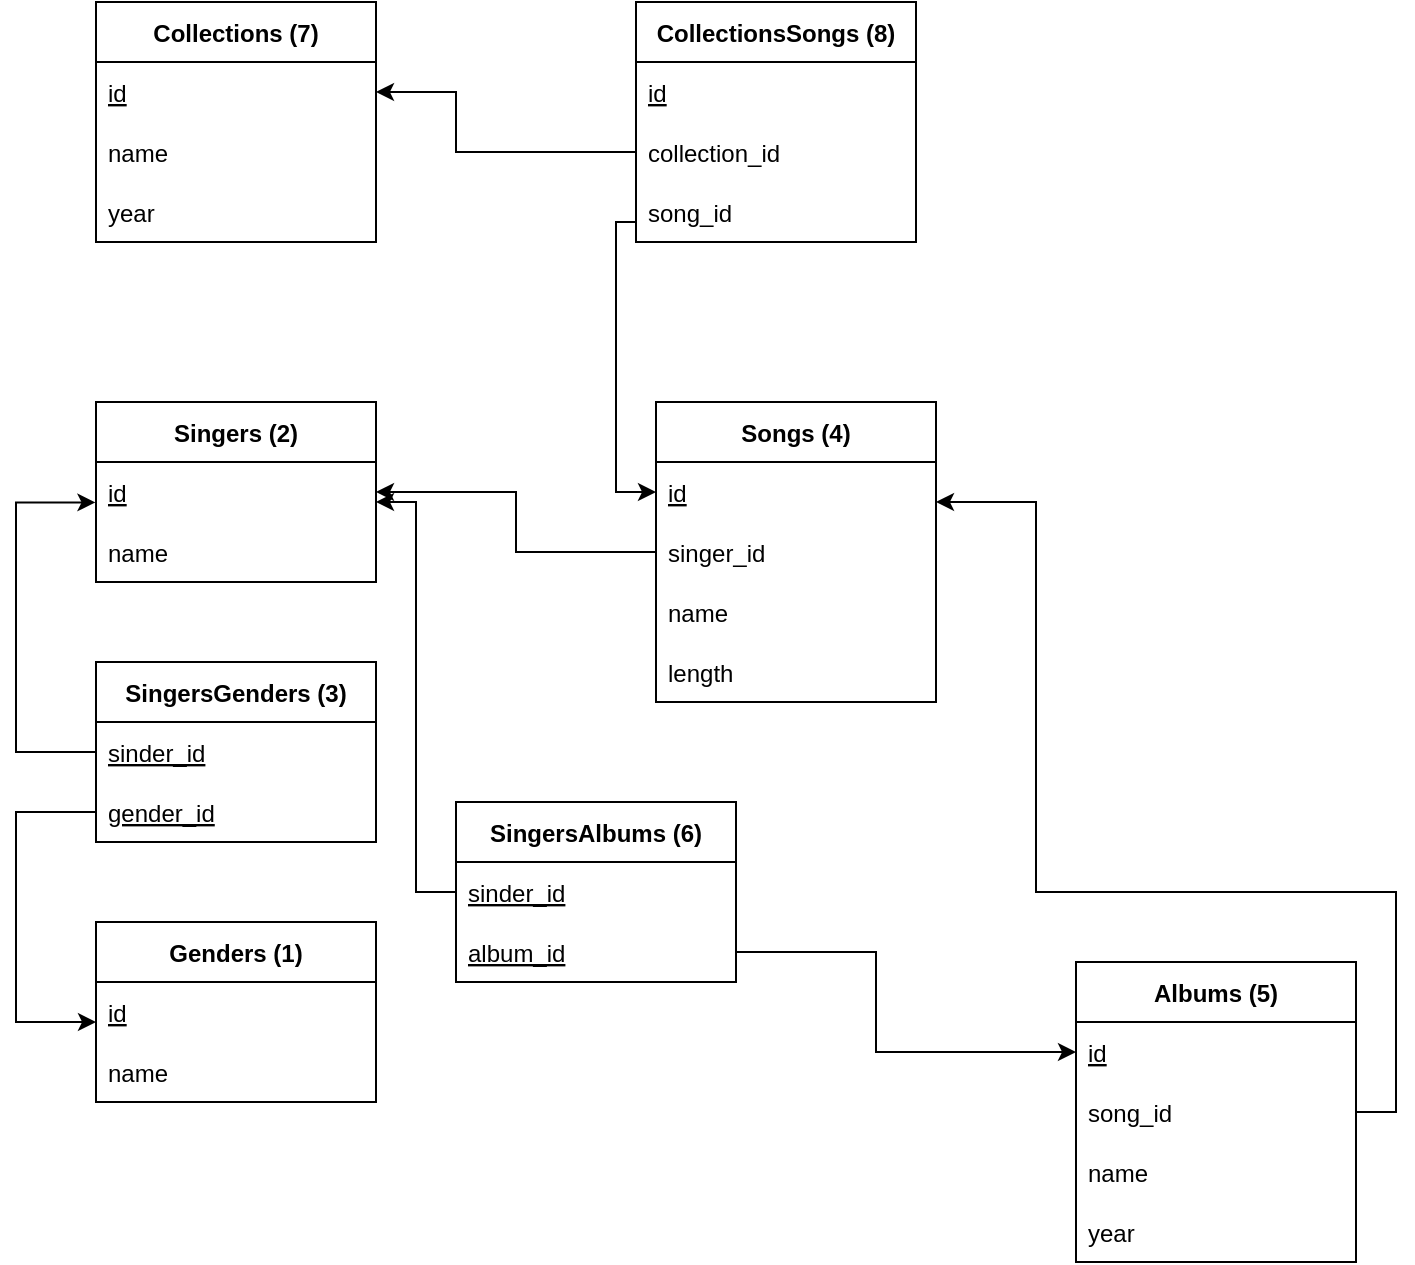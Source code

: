 <mxfile version="15.8.9" type="device"><diagram id="PKQ9DA3fJWZZ1xlcqoAM" name="Page-1"><mxGraphModel dx="1259" dy="699" grid="1" gridSize="10" guides="1" tooltips="1" connect="1" arrows="1" fold="1" page="1" pageScale="1" pageWidth="827" pageHeight="1169" background="#ffffff" math="0" shadow="0"><root><mxCell id="0"/><mxCell id="1" parent="0"/><mxCell id="Tmku4NTVN-vOvjJifDed-5" value="Albums (5)" style="swimlane;fontStyle=1;childLayout=stackLayout;horizontal=1;startSize=30;horizontalStack=0;resizeParent=1;resizeParentMax=0;resizeLast=0;collapsible=1;marginBottom=0;" parent="1" vertex="1"><mxGeometry x="570" y="520" width="140" height="150" as="geometry"><mxRectangle x="340" y="240" width="80" height="30" as="alternateBounds"/></mxGeometry></mxCell><mxCell id="Tmku4NTVN-vOvjJifDed-6" value="id" style="text;strokeColor=none;fillColor=none;align=left;verticalAlign=middle;spacingLeft=4;spacingRight=4;overflow=hidden;points=[[0,0.5],[1,0.5]];portConstraint=eastwest;rotatable=0;fontStyle=4" parent="Tmku4NTVN-vOvjJifDed-5" vertex="1"><mxGeometry y="30" width="140" height="30" as="geometry"/></mxCell><mxCell id="Tmku4NTVN-vOvjJifDed-7" value="song_id" style="text;strokeColor=none;fillColor=none;align=left;verticalAlign=middle;spacingLeft=4;spacingRight=4;overflow=hidden;points=[[0,0.5],[1,0.5]];portConstraint=eastwest;rotatable=0;" parent="Tmku4NTVN-vOvjJifDed-5" vertex="1"><mxGeometry y="60" width="140" height="30" as="geometry"/></mxCell><mxCell id="Tmku4NTVN-vOvjJifDed-17" value="name" style="text;strokeColor=none;fillColor=none;align=left;verticalAlign=middle;spacingLeft=4;spacingRight=4;overflow=hidden;points=[[0,0.5],[1,0.5]];portConstraint=eastwest;rotatable=0;" parent="Tmku4NTVN-vOvjJifDed-5" vertex="1"><mxGeometry y="90" width="140" height="30" as="geometry"/></mxCell><mxCell id="Tmku4NTVN-vOvjJifDed-8" value="year" style="text;strokeColor=none;fillColor=none;align=left;verticalAlign=middle;spacingLeft=4;spacingRight=4;overflow=hidden;points=[[0,0.5],[1,0.5]];portConstraint=eastwest;rotatable=0;" parent="Tmku4NTVN-vOvjJifDed-5" vertex="1"><mxGeometry y="120" width="140" height="30" as="geometry"/></mxCell><mxCell id="Tmku4NTVN-vOvjJifDed-9" value="Singers (2)" style="swimlane;fontStyle=1;childLayout=stackLayout;horizontal=1;startSize=30;horizontalStack=0;resizeParent=1;resizeParentMax=0;resizeLast=0;collapsible=1;marginBottom=0;" parent="1" vertex="1"><mxGeometry x="80" y="240" width="140" height="90" as="geometry"/></mxCell><mxCell id="Tmku4NTVN-vOvjJifDed-10" value="id" style="text;strokeColor=none;fillColor=none;align=left;verticalAlign=middle;spacingLeft=4;spacingRight=4;overflow=hidden;points=[[0,0.5],[1,0.5]];portConstraint=eastwest;rotatable=0;fontStyle=4" parent="Tmku4NTVN-vOvjJifDed-9" vertex="1"><mxGeometry y="30" width="140" height="30" as="geometry"/></mxCell><mxCell id="Tmku4NTVN-vOvjJifDed-11" value="name" style="text;align=left;verticalAlign=middle;spacingLeft=4;spacingRight=4;overflow=hidden;points=[[0,0.5],[1,0.5]];portConstraint=eastwest;rotatable=0;" parent="Tmku4NTVN-vOvjJifDed-9" vertex="1"><mxGeometry y="60" width="140" height="30" as="geometry"/></mxCell><mxCell id="Tmku4NTVN-vOvjJifDed-26" value="Songs (4)" style="swimlane;fontStyle=1;childLayout=stackLayout;horizontal=1;startSize=30;horizontalStack=0;resizeParent=1;resizeParentMax=0;resizeLast=0;collapsible=1;marginBottom=0;" parent="1" vertex="1"><mxGeometry x="360" y="240" width="140" height="150" as="geometry"><mxRectangle x="340" y="240" width="80" height="30" as="alternateBounds"/></mxGeometry></mxCell><mxCell id="Tmku4NTVN-vOvjJifDed-27" value="id" style="text;strokeColor=none;fillColor=none;align=left;verticalAlign=middle;spacingLeft=4;spacingRight=4;overflow=hidden;points=[[0,0.5],[1,0.5]];portConstraint=eastwest;rotatable=0;opacity=0;fontStyle=4" parent="Tmku4NTVN-vOvjJifDed-26" vertex="1"><mxGeometry y="30" width="140" height="30" as="geometry"/></mxCell><mxCell id="Tmku4NTVN-vOvjJifDed-28" value="singer_id" style="text;strokeColor=none;fillColor=none;align=left;verticalAlign=middle;spacingLeft=4;spacingRight=4;overflow=hidden;points=[[0,0.5],[1,0.5]];portConstraint=eastwest;rotatable=0;opacity=0;" parent="Tmku4NTVN-vOvjJifDed-26" vertex="1"><mxGeometry y="60" width="140" height="30" as="geometry"/></mxCell><mxCell id="Tmku4NTVN-vOvjJifDed-29" value="name" style="text;strokeColor=none;fillColor=none;align=left;verticalAlign=middle;spacingLeft=4;spacingRight=4;overflow=hidden;points=[[0,0.5],[1,0.5]];portConstraint=eastwest;rotatable=0;" parent="Tmku4NTVN-vOvjJifDed-26" vertex="1"><mxGeometry y="90" width="140" height="30" as="geometry"/></mxCell><mxCell id="Tmku4NTVN-vOvjJifDed-30" value="length" style="text;strokeColor=none;fillColor=#FFFFFF;align=left;verticalAlign=middle;spacingLeft=4;spacingRight=4;overflow=hidden;points=[[0,0.5],[1,0.5]];portConstraint=eastwest;rotatable=0;opacity=0;" parent="Tmku4NTVN-vOvjJifDed-26" vertex="1"><mxGeometry y="120" width="140" height="30" as="geometry"/></mxCell><mxCell id="Tmku4NTVN-vOvjJifDed-31" style="edgeStyle=orthogonalEdgeStyle;rounded=0;orthogonalLoop=1;jettySize=auto;html=1;entryX=1;entryY=0.5;entryDx=0;entryDy=0;" parent="1" source="Tmku4NTVN-vOvjJifDed-28" target="Tmku4NTVN-vOvjJifDed-10" edge="1"><mxGeometry relative="1" as="geometry"><mxPoint x="430" y="220" as="targetPoint"/></mxGeometry></mxCell><mxCell id="jDcy1Du6pcmRhsrV8c5H-1" value="Genders (1)" style="swimlane;fontStyle=1;childLayout=stackLayout;horizontal=1;startSize=30;horizontalStack=0;resizeParent=1;resizeParentMax=0;resizeLast=0;collapsible=1;marginBottom=0;" vertex="1" parent="1"><mxGeometry x="80" y="500" width="140" height="90" as="geometry"/></mxCell><mxCell id="jDcy1Du6pcmRhsrV8c5H-2" value="id" style="text;strokeColor=none;fillColor=none;align=left;verticalAlign=middle;spacingLeft=4;spacingRight=4;overflow=hidden;points=[[0,0.5],[1,0.5]];portConstraint=eastwest;rotatable=0;fontStyle=4" vertex="1" parent="jDcy1Du6pcmRhsrV8c5H-1"><mxGeometry y="30" width="140" height="30" as="geometry"/></mxCell><mxCell id="jDcy1Du6pcmRhsrV8c5H-3" value="name" style="text;align=left;verticalAlign=middle;spacingLeft=4;spacingRight=4;overflow=hidden;points=[[0,0.5],[1,0.5]];portConstraint=eastwest;rotatable=0;" vertex="1" parent="jDcy1Du6pcmRhsrV8c5H-1"><mxGeometry y="60" width="140" height="30" as="geometry"/></mxCell><mxCell id="jDcy1Du6pcmRhsrV8c5H-4" value="SingersGenders (3)" style="swimlane;fontStyle=1;childLayout=stackLayout;horizontal=1;startSize=30;horizontalStack=0;resizeParent=1;resizeParentMax=0;resizeLast=0;collapsible=1;marginBottom=0;" vertex="1" parent="1"><mxGeometry x="80" y="370" width="140" height="90" as="geometry"/></mxCell><mxCell id="jDcy1Du6pcmRhsrV8c5H-5" value="sinder_id" style="text;strokeColor=none;fillColor=none;align=left;verticalAlign=middle;spacingLeft=4;spacingRight=4;overflow=hidden;points=[[0,0.5],[1,0.5]];portConstraint=eastwest;rotatable=0;fontStyle=4" vertex="1" parent="jDcy1Du6pcmRhsrV8c5H-4"><mxGeometry y="30" width="140" height="30" as="geometry"/></mxCell><mxCell id="jDcy1Du6pcmRhsrV8c5H-6" value="gender_id" style="text;align=left;verticalAlign=middle;spacingLeft=4;spacingRight=4;overflow=hidden;points=[[0,0.5],[1,0.5]];portConstraint=eastwest;rotatable=0;fontStyle=4" vertex="1" parent="jDcy1Du6pcmRhsrV8c5H-4"><mxGeometry y="60" width="140" height="30" as="geometry"/></mxCell><mxCell id="jDcy1Du6pcmRhsrV8c5H-9" style="edgeStyle=orthogonalEdgeStyle;rounded=0;orthogonalLoop=1;jettySize=auto;html=1;entryX=0;entryY=0.5;entryDx=0;entryDy=0;exitX=0;exitY=0.5;exitDx=0;exitDy=0;" edge="1" parent="jDcy1Du6pcmRhsrV8c5H-4" source="jDcy1Du6pcmRhsrV8c5H-6"><mxGeometry relative="1" as="geometry"><mxPoint x="-120" y="150" as="sourcePoint"/><mxPoint y="180" as="targetPoint"/><Array as="points"><mxPoint x="-40" y="75"/><mxPoint x="-40" y="180"/></Array></mxGeometry></mxCell><mxCell id="jDcy1Du6pcmRhsrV8c5H-16" value="SingersAlbums (6)" style="swimlane;fontStyle=1;childLayout=stackLayout;horizontal=1;startSize=30;horizontalStack=0;resizeParent=1;resizeParentMax=0;resizeLast=0;collapsible=1;marginBottom=0;" vertex="1" parent="1"><mxGeometry x="260" y="440" width="140" height="90" as="geometry"/></mxCell><mxCell id="jDcy1Du6pcmRhsrV8c5H-17" value="sinder_id" style="text;strokeColor=none;fillColor=none;align=left;verticalAlign=middle;spacingLeft=4;spacingRight=4;overflow=hidden;points=[[0,0.5],[1,0.5]];portConstraint=eastwest;rotatable=0;fontStyle=4" vertex="1" parent="jDcy1Du6pcmRhsrV8c5H-16"><mxGeometry y="30" width="140" height="30" as="geometry"/></mxCell><mxCell id="jDcy1Du6pcmRhsrV8c5H-18" value="album_id" style="text;align=left;verticalAlign=middle;spacingLeft=4;spacingRight=4;overflow=hidden;points=[[0,0.5],[1,0.5]];portConstraint=eastwest;rotatable=0;fontStyle=4" vertex="1" parent="jDcy1Du6pcmRhsrV8c5H-16"><mxGeometry y="60" width="140" height="30" as="geometry"/></mxCell><mxCell id="jDcy1Du6pcmRhsrV8c5H-20" style="edgeStyle=orthogonalEdgeStyle;rounded=0;orthogonalLoop=1;jettySize=auto;html=1;" edge="1" parent="1" source="jDcy1Du6pcmRhsrV8c5H-16"><mxGeometry relative="1" as="geometry"><mxPoint x="220" y="290" as="targetPoint"/><Array as="points"><mxPoint x="240" y="485"/><mxPoint x="240" y="290"/></Array></mxGeometry></mxCell><mxCell id="jDcy1Du6pcmRhsrV8c5H-22" value="Collections (7)" style="swimlane;fontStyle=1;childLayout=stackLayout;horizontal=1;startSize=30;horizontalStack=0;resizeParent=1;resizeParentMax=0;resizeLast=0;collapsible=1;marginBottom=0;" vertex="1" parent="1"><mxGeometry x="80" y="40" width="140" height="120" as="geometry"><mxRectangle x="340" y="240" width="80" height="30" as="alternateBounds"/></mxGeometry></mxCell><mxCell id="jDcy1Du6pcmRhsrV8c5H-23" value="id" style="text;strokeColor=none;fillColor=none;align=left;verticalAlign=middle;spacingLeft=4;spacingRight=4;overflow=hidden;points=[[0,0.5],[1,0.5]];portConstraint=eastwest;rotatable=0;opacity=0;fontStyle=4" vertex="1" parent="jDcy1Du6pcmRhsrV8c5H-22"><mxGeometry y="30" width="140" height="30" as="geometry"/></mxCell><mxCell id="jDcy1Du6pcmRhsrV8c5H-25" value="name" style="text;strokeColor=none;fillColor=none;align=left;verticalAlign=middle;spacingLeft=4;spacingRight=4;overflow=hidden;points=[[0,0.5],[1,0.5]];portConstraint=eastwest;rotatable=0;" vertex="1" parent="jDcy1Du6pcmRhsrV8c5H-22"><mxGeometry y="60" width="140" height="30" as="geometry"/></mxCell><mxCell id="jDcy1Du6pcmRhsrV8c5H-26" value="year" style="text;strokeColor=none;fillColor=#FFFFFF;align=left;verticalAlign=middle;spacingLeft=4;spacingRight=4;overflow=hidden;points=[[0,0.5],[1,0.5]];portConstraint=eastwest;rotatable=0;opacity=0;" vertex="1" parent="jDcy1Du6pcmRhsrV8c5H-22"><mxGeometry y="90" width="140" height="30" as="geometry"/></mxCell><mxCell id="jDcy1Du6pcmRhsrV8c5H-10" style="edgeStyle=orthogonalEdgeStyle;rounded=0;orthogonalLoop=1;jettySize=auto;html=1;entryX=-0.002;entryY=0.673;entryDx=0;entryDy=0;exitX=0;exitY=0.5;exitDx=0;exitDy=0;entryPerimeter=0;" edge="1" parent="1" source="jDcy1Du6pcmRhsrV8c5H-5" target="Tmku4NTVN-vOvjJifDed-10"><mxGeometry relative="1" as="geometry"><mxPoint x="60" y="395" as="sourcePoint"/><mxPoint x="60" y="290" as="targetPoint"/><Array as="points"><mxPoint x="40" y="415"/><mxPoint x="40" y="290"/></Array></mxGeometry></mxCell><mxCell id="Tmku4NTVN-vOvjJifDed-32" style="edgeStyle=orthogonalEdgeStyle;rounded=0;orthogonalLoop=1;jettySize=auto;html=1;exitX=1;exitY=0.5;exitDx=0;exitDy=0;entryX=0;entryY=0.5;entryDx=0;entryDy=0;" parent="1" source="jDcy1Du6pcmRhsrV8c5H-18" target="Tmku4NTVN-vOvjJifDed-6" edge="1"><mxGeometry relative="1" as="geometry"><mxPoint x="370" y="590" as="sourcePoint"/><Array as="points"><mxPoint x="470" y="515"/><mxPoint x="470" y="565"/></Array></mxGeometry></mxCell><mxCell id="jDcy1Du6pcmRhsrV8c5H-32" style="edgeStyle=orthogonalEdgeStyle;rounded=0;orthogonalLoop=1;jettySize=auto;html=1;entryX=0;entryY=0.5;entryDx=0;entryDy=0;" edge="1" parent="1" source="jDcy1Du6pcmRhsrV8c5H-27" target="Tmku4NTVN-vOvjJifDed-27"><mxGeometry relative="1" as="geometry"><Array as="points"><mxPoint x="340" y="150"/><mxPoint x="340" y="285"/></Array></mxGeometry></mxCell><mxCell id="jDcy1Du6pcmRhsrV8c5H-27" value="CollectionsSongs (8)" style="swimlane;fontStyle=1;childLayout=stackLayout;horizontal=1;startSize=30;horizontalStack=0;resizeParent=1;resizeParentMax=0;resizeLast=0;collapsible=1;marginBottom=0;" vertex="1" parent="1"><mxGeometry x="350" y="40" width="140" height="120" as="geometry"/></mxCell><mxCell id="jDcy1Du6pcmRhsrV8c5H-28" value="id" style="text;strokeColor=none;fillColor=none;align=left;verticalAlign=middle;spacingLeft=4;spacingRight=4;overflow=hidden;points=[[0,0.5],[1,0.5]];portConstraint=eastwest;rotatable=0;fontStyle=4" vertex="1" parent="jDcy1Du6pcmRhsrV8c5H-27"><mxGeometry y="30" width="140" height="30" as="geometry"/></mxCell><mxCell id="jDcy1Du6pcmRhsrV8c5H-29" value="collection_id" style="text;align=left;verticalAlign=middle;spacingLeft=4;spacingRight=4;overflow=hidden;points=[[0,0.5],[1,0.5]];portConstraint=eastwest;rotatable=0;fontStyle=0" vertex="1" parent="jDcy1Du6pcmRhsrV8c5H-27"><mxGeometry y="60" width="140" height="30" as="geometry"/></mxCell><mxCell id="jDcy1Du6pcmRhsrV8c5H-31" value="song_id" style="text;strokeColor=none;fillColor=none;align=left;verticalAlign=middle;spacingLeft=4;spacingRight=4;overflow=hidden;points=[[0,0.5],[1,0.5]];portConstraint=eastwest;rotatable=0;fontStyle=0" vertex="1" parent="jDcy1Du6pcmRhsrV8c5H-27"><mxGeometry y="90" width="140" height="30" as="geometry"/></mxCell><mxCell id="jDcy1Du6pcmRhsrV8c5H-30" style="edgeStyle=orthogonalEdgeStyle;rounded=0;orthogonalLoop=1;jettySize=auto;html=1;exitX=0;exitY=0.5;exitDx=0;exitDy=0;entryX=1;entryY=0.5;entryDx=0;entryDy=0;" edge="1" parent="1" source="jDcy1Du6pcmRhsrV8c5H-29" target="jDcy1Du6pcmRhsrV8c5H-23"><mxGeometry relative="1" as="geometry"><mxPoint x="230" y="190" as="sourcePoint"/><mxPoint x="260" y="80" as="targetPoint"/><Array as="points"><mxPoint x="260" y="115"/><mxPoint x="260" y="85"/></Array></mxGeometry></mxCell><mxCell id="jDcy1Du6pcmRhsrV8c5H-21" style="edgeStyle=orthogonalEdgeStyle;rounded=0;orthogonalLoop=1;jettySize=auto;html=1;exitX=1;exitY=0.5;exitDx=0;exitDy=0;" edge="1" parent="1" source="Tmku4NTVN-vOvjJifDed-7" target="Tmku4NTVN-vOvjJifDed-26"><mxGeometry relative="1" as="geometry"><Array as="points"><mxPoint x="730" y="595"/><mxPoint x="730" y="485"/><mxPoint x="550" y="485"/><mxPoint x="550" y="290"/></Array></mxGeometry></mxCell></root></mxGraphModel></diagram></mxfile>